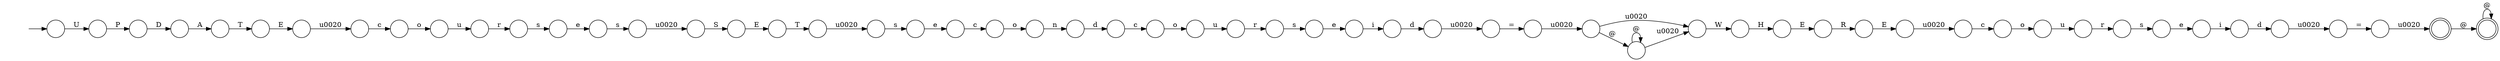 digraph Automaton {
  rankdir = LR;
  0 [shape=circle,label=""];
  0 -> 50 [label="="]
  1 [shape=circle,label=""];
  1 -> 28 [label="o"]
  2 [shape=circle,label=""];
  2 -> 13 [label="="]
  3 [shape=circle,label=""];
  3 -> 36 [label="T"]
  4 [shape=circle,label=""];
  4 -> 55 [label="c"]
  5 [shape=circle,label=""];
  5 -> 45 [label="c"]
  6 [shape=circle,label=""];
  6 -> 18 [label="\u0020"]
  7 [shape=circle,label=""];
  7 -> 30 [label="E"]
  8 [shape=circle,label=""];
  8 -> 34 [label="s"]
  9 [shape=circle,label=""];
  9 -> 7 [label="T"]
  10 [shape=circle,label=""];
  10 -> 22 [label="R"]
  11 [shape=circle,label=""];
  11 -> 31 [label="W"]
  12 [shape=circle,label=""];
  12 -> 26 [label="u"]
  13 [shape=circle,label=""];
  13 -> 14 [label="\u0020"]
  14 [shape=doublecircle,label=""];
  14 -> 16 [label="@"]
  15 [shape=circle,label=""];
  15 -> 29 [label="d"]
  16 [shape=doublecircle,label=""];
  16 -> 16 [label="@"]
  17 [shape=circle,label=""];
  17 -> 52 [label="i"]
  18 [shape=circle,label=""];
  18 -> 1 [label="c"]
  19 [shape=circle,label=""];
  19 -> 25 [label="e"]
  20 [shape=circle,label=""];
  20 -> 4 [label="d"]
  21 [shape=circle,label=""];
  21 -> 51 [label="s"]
  22 [shape=circle,label=""];
  22 -> 6 [label="E"]
  23 [shape=circle,label=""];
  23 -> 38 [label="@"]
  23 -> 11 [label="\u0020"]
  24 [shape=circle,label=""];
  24 -> 46 [label="D"]
  25 [shape=circle,label=""];
  25 -> 41 [label="c"]
  26 [shape=circle,label=""];
  26 -> 21 [label="r"]
  27 [shape=circle,label=""];
  27 -> 3 [label="E"]
  28 [shape=circle,label=""];
  28 -> 32 [label="u"]
  29 [shape=circle,label=""];
  29 -> 0 [label="\u0020"]
  30 [shape=circle,label=""];
  30 -> 5 [label="\u0020"]
  31 [shape=circle,label=""];
  31 -> 40 [label="H"]
  32 [shape=circle,label=""];
  32 -> 47 [label="r"]
  33 [shape=circle,label=""];
  33 -> 43 [label="\u0020"]
  34 [shape=circle,label=""];
  34 -> 54 [label="e"]
  35 [shape=circle,label=""];
  initial [shape=plaintext,label=""];
  initial -> 35
  35 -> 42 [label="U"]
  36 [shape=circle,label=""];
  36 -> 56 [label="\u0020"]
  37 [shape=circle,label=""];
  37 -> 15 [label="i"]
  38 [shape=circle,label=""];
  38 -> 38 [label="@"]
  38 -> 11 [label="\u0020"]
  39 [shape=circle,label=""];
  39 -> 20 [label="n"]
  40 [shape=circle,label=""];
  40 -> 10 [label="E"]
  41 [shape=circle,label=""];
  41 -> 39 [label="o"]
  42 [shape=circle,label=""];
  42 -> 24 [label="P"]
  43 [shape=circle,label=""];
  43 -> 27 [label="S"]
  44 [shape=circle,label=""];
  44 -> 17 [label="e"]
  45 [shape=circle,label=""];
  45 -> 48 [label="o"]
  46 [shape=circle,label=""];
  46 -> 9 [label="A"]
  47 [shape=circle,label=""];
  47 -> 44 [label="s"]
  48 [shape=circle,label=""];
  48 -> 49 [label="u"]
  49 [shape=circle,label=""];
  49 -> 8 [label="r"]
  50 [shape=circle,label=""];
  50 -> 23 [label="\u0020"]
  51 [shape=circle,label=""];
  51 -> 37 [label="e"]
  52 [shape=circle,label=""];
  52 -> 53 [label="d"]
  53 [shape=circle,label=""];
  53 -> 2 [label="\u0020"]
  54 [shape=circle,label=""];
  54 -> 33 [label="s"]
  55 [shape=circle,label=""];
  55 -> 12 [label="o"]
  56 [shape=circle,label=""];
  56 -> 19 [label="s"]
}
